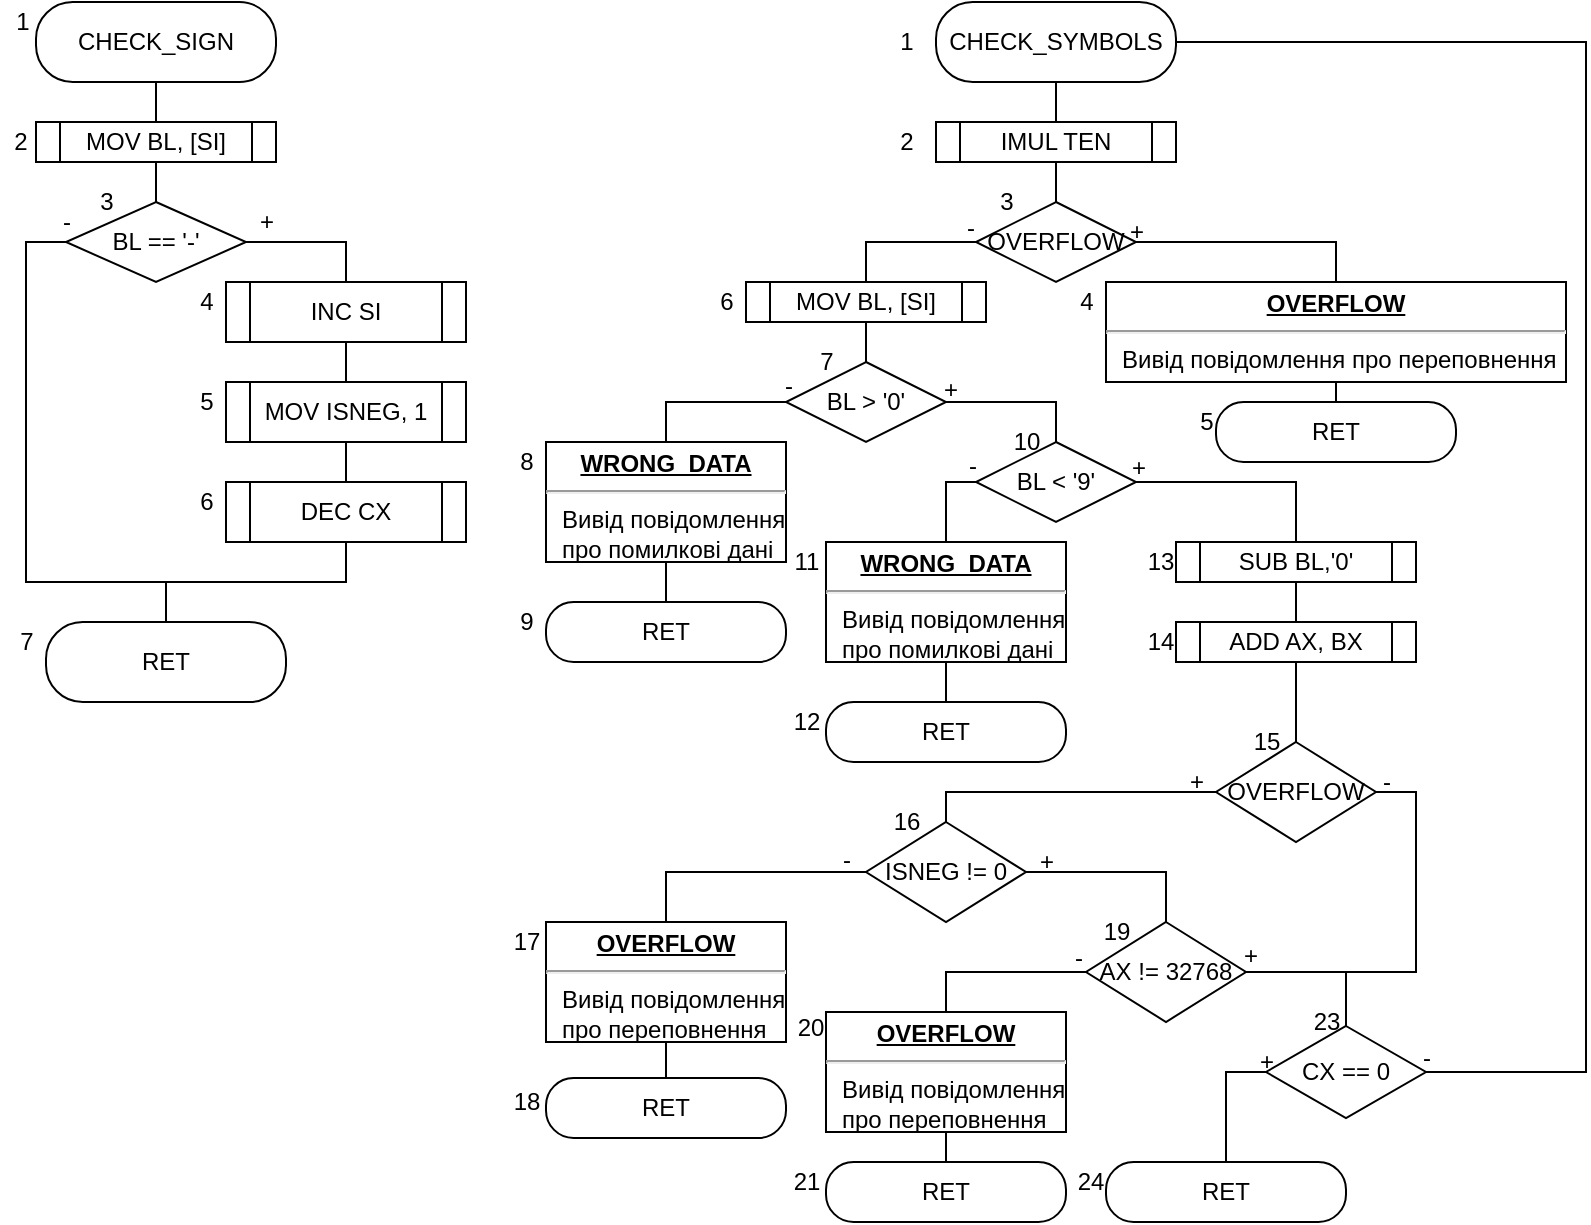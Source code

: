 <mxfile version="16.1.0" type="device"><diagram id="T1x91I59UYpy87twSqkq" name="Page-1"><mxGraphModel dx="1028" dy="726" grid="1" gridSize="10" guides="1" tooltips="1" connect="1" arrows="1" fold="1" page="1" pageScale="1" pageWidth="827" pageHeight="1169" math="0" shadow="0"><root><mxCell id="0"/><mxCell id="1" parent="0"/><mxCell id="Lk1pawAWH_rY6Wb6Fe6q-96" value="" style="edgeStyle=orthogonalEdgeStyle;rounded=0;orthogonalLoop=1;jettySize=auto;html=1;endArrow=none;endFill=0;entryX=0.5;entryY=0;entryDx=0;entryDy=0;" edge="1" parent="1" source="Lk1pawAWH_rY6Wb6Fe6q-2" target="Lk1pawAWH_rY6Wb6Fe6q-3"><mxGeometry relative="1" as="geometry"/></mxCell><mxCell id="Lk1pawAWH_rY6Wb6Fe6q-2" value="CHECK_SIGN" style="rounded=1;whiteSpace=wrap;html=1;arcSize=46;" vertex="1" parent="1"><mxGeometry x="25" y="20" width="120" height="40" as="geometry"/></mxCell><mxCell id="Lk1pawAWH_rY6Wb6Fe6q-97" style="edgeStyle=orthogonalEdgeStyle;rounded=0;orthogonalLoop=1;jettySize=auto;html=1;exitX=0.5;exitY=1;exitDx=0;exitDy=0;entryX=0.5;entryY=0;entryDx=0;entryDy=0;endArrow=none;endFill=0;" edge="1" parent="1" source="Lk1pawAWH_rY6Wb6Fe6q-3" target="Lk1pawAWH_rY6Wb6Fe6q-6"><mxGeometry relative="1" as="geometry"/></mxCell><mxCell id="Lk1pawAWH_rY6Wb6Fe6q-3" value="MOV BL, [SI]" style="shape=process;whiteSpace=wrap;html=1;backgroundOutline=1;" vertex="1" parent="1"><mxGeometry x="25" y="80" width="120" height="20" as="geometry"/></mxCell><mxCell id="Lk1pawAWH_rY6Wb6Fe6q-4" style="edgeStyle=orthogonalEdgeStyle;rounded=0;orthogonalLoop=1;jettySize=auto;html=1;exitX=1;exitY=0.5;exitDx=0;exitDy=0;entryX=0.5;entryY=0;entryDx=0;entryDy=0;endArrow=none;endFill=0;" edge="1" parent="1" source="Lk1pawAWH_rY6Wb6Fe6q-6" target="Lk1pawAWH_rY6Wb6Fe6q-8"><mxGeometry relative="1" as="geometry"/></mxCell><mxCell id="Lk1pawAWH_rY6Wb6Fe6q-5" style="edgeStyle=orthogonalEdgeStyle;rounded=0;orthogonalLoop=1;jettySize=auto;html=1;exitX=0;exitY=0.5;exitDx=0;exitDy=0;endArrow=none;endFill=0;entryX=0.5;entryY=1;entryDx=0;entryDy=0;" edge="1" parent="1" source="Lk1pawAWH_rY6Wb6Fe6q-6" target="Lk1pawAWH_rY6Wb6Fe6q-10"><mxGeometry relative="1" as="geometry"><mxPoint x="210" y="290" as="targetPoint"/><Array as="points"><mxPoint x="20" y="140"/><mxPoint x="20" y="310"/><mxPoint x="180" y="310"/></Array></mxGeometry></mxCell><mxCell id="Lk1pawAWH_rY6Wb6Fe6q-6" value="BL == '-'" style="rhombus;whiteSpace=wrap;html=1;" vertex="1" parent="1"><mxGeometry x="40" y="120" width="90" height="40" as="geometry"/></mxCell><mxCell id="Lk1pawAWH_rY6Wb6Fe6q-7" value="" style="edgeStyle=orthogonalEdgeStyle;rounded=0;orthogonalLoop=1;jettySize=auto;html=1;endArrow=none;endFill=0;" edge="1" parent="1" source="Lk1pawAWH_rY6Wb6Fe6q-8" target="Lk1pawAWH_rY6Wb6Fe6q-10"><mxGeometry relative="1" as="geometry"/></mxCell><mxCell id="Lk1pawAWH_rY6Wb6Fe6q-8" value="INC SI" style="shape=process;whiteSpace=wrap;html=1;backgroundOutline=1;" vertex="1" parent="1"><mxGeometry x="120" y="160" width="120" height="30" as="geometry"/></mxCell><mxCell id="Lk1pawAWH_rY6Wb6Fe6q-9" value="MOV ISNEG, 1" style="shape=process;whiteSpace=wrap;html=1;backgroundOutline=1;" vertex="1" parent="1"><mxGeometry x="120" y="210" width="120" height="30" as="geometry"/></mxCell><mxCell id="Lk1pawAWH_rY6Wb6Fe6q-10" value="DEC CX" style="shape=process;whiteSpace=wrap;html=1;backgroundOutline=1;" vertex="1" parent="1"><mxGeometry x="120" y="260" width="120" height="30" as="geometry"/></mxCell><mxCell id="Lk1pawAWH_rY6Wb6Fe6q-11" style="edgeStyle=orthogonalEdgeStyle;rounded=0;orthogonalLoop=1;jettySize=auto;html=1;exitX=0.5;exitY=0;exitDx=0;exitDy=0;endArrow=none;endFill=0;" edge="1" parent="1" source="Lk1pawAWH_rY6Wb6Fe6q-12"><mxGeometry relative="1" as="geometry"><mxPoint x="85" y="310.0" as="targetPoint"/><Array as="points"><mxPoint x="85" y="310"/><mxPoint x="85" y="310"/></Array></mxGeometry></mxCell><mxCell id="Lk1pawAWH_rY6Wb6Fe6q-12" value="RET" style="rounded=1;whiteSpace=wrap;html=1;arcSize=46;" vertex="1" parent="1"><mxGeometry x="30" y="330" width="120" height="40" as="geometry"/></mxCell><mxCell id="Lk1pawAWH_rY6Wb6Fe6q-13" value="" style="edgeStyle=orthogonalEdgeStyle;rounded=0;orthogonalLoop=1;jettySize=auto;html=1;endArrow=none;endFill=0;" edge="1" parent="1" source="Lk1pawAWH_rY6Wb6Fe6q-14" target="Lk1pawAWH_rY6Wb6Fe6q-17"><mxGeometry relative="1" as="geometry"/></mxCell><mxCell id="Lk1pawAWH_rY6Wb6Fe6q-14" value="CHECK_SYMBOLS" style="rounded=1;whiteSpace=wrap;html=1;arcSize=46;" vertex="1" parent="1"><mxGeometry x="475" y="20" width="120" height="40" as="geometry"/></mxCell><mxCell id="Lk1pawAWH_rY6Wb6Fe6q-15" value="IMUL TEN" style="shape=process;whiteSpace=wrap;html=1;backgroundOutline=1;" vertex="1" parent="1"><mxGeometry x="475" y="80" width="120" height="20" as="geometry"/></mxCell><mxCell id="Lk1pawAWH_rY6Wb6Fe6q-16" style="edgeStyle=orthogonalEdgeStyle;rounded=0;orthogonalLoop=1;jettySize=auto;html=1;exitX=1;exitY=0.5;exitDx=0;exitDy=0;entryX=0.5;entryY=0;entryDx=0;entryDy=0;endArrow=none;endFill=0;" edge="1" parent="1" source="Lk1pawAWH_rY6Wb6Fe6q-17" target="Lk1pawAWH_rY6Wb6Fe6q-20"><mxGeometry relative="1" as="geometry"/></mxCell><mxCell id="Lk1pawAWH_rY6Wb6Fe6q-17" value="OVERFLOW" style="rhombus;whiteSpace=wrap;html=1;" vertex="1" parent="1"><mxGeometry x="495" y="120" width="80" height="40" as="geometry"/></mxCell><mxCell id="Lk1pawAWH_rY6Wb6Fe6q-18" value="+" style="text;html=1;align=center;verticalAlign=middle;resizable=0;points=[];autosize=1;strokeColor=none;fillColor=none;" vertex="1" parent="1"><mxGeometry x="130" y="120" width="20" height="20" as="geometry"/></mxCell><mxCell id="Lk1pawAWH_rY6Wb6Fe6q-19" value="-" style="text;html=1;align=center;verticalAlign=middle;resizable=0;points=[];autosize=1;strokeColor=none;fillColor=none;" vertex="1" parent="1"><mxGeometry x="30" y="120" width="20" height="20" as="geometry"/></mxCell><mxCell id="Lk1pawAWH_rY6Wb6Fe6q-86" style="edgeStyle=orthogonalEdgeStyle;rounded=0;orthogonalLoop=1;jettySize=auto;html=1;exitX=0.5;exitY=1;exitDx=0;exitDy=0;entryX=0.5;entryY=0;entryDx=0;entryDy=0;endArrow=none;endFill=0;" edge="1" parent="1" source="Lk1pawAWH_rY6Wb6Fe6q-20" target="Lk1pawAWH_rY6Wb6Fe6q-41"><mxGeometry relative="1" as="geometry"/></mxCell><mxCell id="Lk1pawAWH_rY6Wb6Fe6q-20" value="&lt;p style=&quot;margin: 0px ; margin-top: 4px ; text-align: center ; text-decoration: underline&quot;&gt;&lt;b&gt;OVERFLOW&lt;/b&gt;&lt;/p&gt;&lt;hr&gt;&lt;p style=&quot;margin: 0px ; margin-left: 8px&quot;&gt;Вивід повідомлення&amp;nbsp;&lt;span&gt;про переповнення&lt;/span&gt;&lt;/p&gt;" style="verticalAlign=top;align=left;overflow=fill;fontSize=12;fontFamily=Helvetica;html=1;" vertex="1" parent="1"><mxGeometry x="560" y="160" width="230" height="50" as="geometry"/></mxCell><mxCell id="Lk1pawAWH_rY6Wb6Fe6q-21" value="+" style="text;html=1;align=center;verticalAlign=middle;resizable=0;points=[];autosize=1;strokeColor=none;fillColor=none;" vertex="1" parent="1"><mxGeometry x="565" y="125" width="20" height="20" as="geometry"/></mxCell><mxCell id="Lk1pawAWH_rY6Wb6Fe6q-22" value="-" style="text;html=1;align=center;verticalAlign=middle;resizable=0;points=[];autosize=1;strokeColor=none;fillColor=none;" vertex="1" parent="1"><mxGeometry x="482" y="123" width="20" height="20" as="geometry"/></mxCell><mxCell id="Lk1pawAWH_rY6Wb6Fe6q-23" style="edgeStyle=orthogonalEdgeStyle;rounded=0;orthogonalLoop=1;jettySize=auto;html=1;exitX=0.5;exitY=0;exitDx=0;exitDy=0;entryX=0;entryY=0.5;entryDx=0;entryDy=0;endArrow=none;endFill=0;" edge="1" parent="1" source="Lk1pawAWH_rY6Wb6Fe6q-25" target="Lk1pawAWH_rY6Wb6Fe6q-17"><mxGeometry relative="1" as="geometry"/></mxCell><mxCell id="Lk1pawAWH_rY6Wb6Fe6q-24" style="edgeStyle=orthogonalEdgeStyle;rounded=0;orthogonalLoop=1;jettySize=auto;html=1;exitX=0.5;exitY=1;exitDx=0;exitDy=0;entryX=0.5;entryY=0;entryDx=0;entryDy=0;endArrow=none;endFill=0;" edge="1" parent="1" source="Lk1pawAWH_rY6Wb6Fe6q-25" target="Lk1pawAWH_rY6Wb6Fe6q-28"><mxGeometry relative="1" as="geometry"/></mxCell><mxCell id="Lk1pawAWH_rY6Wb6Fe6q-25" value="MOV BL, [SI]" style="shape=process;whiteSpace=wrap;html=1;backgroundOutline=1;" vertex="1" parent="1"><mxGeometry x="380" y="160" width="120" height="20" as="geometry"/></mxCell><mxCell id="Lk1pawAWH_rY6Wb6Fe6q-26" style="edgeStyle=orthogonalEdgeStyle;rounded=0;orthogonalLoop=1;jettySize=auto;html=1;exitX=1;exitY=0.5;exitDx=0;exitDy=0;entryX=0.5;entryY=0;entryDx=0;entryDy=0;endArrow=none;endFill=0;" edge="1" parent="1" source="Lk1pawAWH_rY6Wb6Fe6q-28" target="Lk1pawAWH_rY6Wb6Fe6q-30"><mxGeometry relative="1" as="geometry"/></mxCell><mxCell id="Lk1pawAWH_rY6Wb6Fe6q-27" style="edgeStyle=orthogonalEdgeStyle;rounded=0;orthogonalLoop=1;jettySize=auto;html=1;exitX=0;exitY=0.5;exitDx=0;exitDy=0;entryX=0.5;entryY=0;entryDx=0;entryDy=0;endArrow=none;endFill=0;" edge="1" parent="1" source="Lk1pawAWH_rY6Wb6Fe6q-28" target="Lk1pawAWH_rY6Wb6Fe6q-31"><mxGeometry relative="1" as="geometry"/></mxCell><mxCell id="Lk1pawAWH_rY6Wb6Fe6q-28" value="BL &amp;gt; '0'" style="rhombus;whiteSpace=wrap;html=1;" vertex="1" parent="1"><mxGeometry x="400" y="200" width="80" height="40" as="geometry"/></mxCell><mxCell id="Lk1pawAWH_rY6Wb6Fe6q-29" style="edgeStyle=orthogonalEdgeStyle;rounded=0;orthogonalLoop=1;jettySize=auto;html=1;exitX=0;exitY=0.5;exitDx=0;exitDy=0;entryX=0.5;entryY=0;entryDx=0;entryDy=0;endArrow=none;endFill=0;" edge="1" parent="1" source="Lk1pawAWH_rY6Wb6Fe6q-30" target="Lk1pawAWH_rY6Wb6Fe6q-32"><mxGeometry relative="1" as="geometry"><Array as="points"><mxPoint x="480" y="260"/></Array></mxGeometry></mxCell><mxCell id="Lk1pawAWH_rY6Wb6Fe6q-35" style="edgeStyle=orthogonalEdgeStyle;rounded=0;orthogonalLoop=1;jettySize=auto;html=1;exitX=1;exitY=0.5;exitDx=0;exitDy=0;entryX=0.5;entryY=0;entryDx=0;entryDy=0;endArrow=none;endFill=0;" edge="1" parent="1" source="Lk1pawAWH_rY6Wb6Fe6q-30" target="Lk1pawAWH_rY6Wb6Fe6q-33"><mxGeometry relative="1" as="geometry"/></mxCell><mxCell id="Lk1pawAWH_rY6Wb6Fe6q-30" value="BL &amp;lt; '9'" style="rhombus;whiteSpace=wrap;html=1;" vertex="1" parent="1"><mxGeometry x="495" y="240" width="80" height="40" as="geometry"/></mxCell><mxCell id="Lk1pawAWH_rY6Wb6Fe6q-45" style="edgeStyle=orthogonalEdgeStyle;rounded=0;orthogonalLoop=1;jettySize=auto;html=1;exitX=0.5;exitY=1;exitDx=0;exitDy=0;entryX=0.5;entryY=0;entryDx=0;entryDy=0;endArrow=none;endFill=0;" edge="1" parent="1" source="Lk1pawAWH_rY6Wb6Fe6q-31" target="Lk1pawAWH_rY6Wb6Fe6q-43"><mxGeometry relative="1" as="geometry"/></mxCell><mxCell id="Lk1pawAWH_rY6Wb6Fe6q-31" value="&lt;p style=&quot;margin: 0px ; margin-top: 4px ; text-align: center ; text-decoration: underline&quot;&gt;&lt;b&gt;WRONG_DATA&lt;/b&gt;&lt;/p&gt;&lt;hr&gt;&lt;p style=&quot;margin: 0px ; margin-left: 8px&quot;&gt;Вивід повідомлення&lt;/p&gt;&lt;p style=&quot;margin: 0px ; margin-left: 8px&quot;&gt;про помилкові дані&lt;/p&gt;" style="verticalAlign=top;align=left;overflow=fill;fontSize=12;fontFamily=Helvetica;html=1;" vertex="1" parent="1"><mxGeometry x="280" y="240" width="120" height="60" as="geometry"/></mxCell><mxCell id="Lk1pawAWH_rY6Wb6Fe6q-46" style="edgeStyle=orthogonalEdgeStyle;rounded=0;orthogonalLoop=1;jettySize=auto;html=1;exitX=0.5;exitY=1;exitDx=0;exitDy=0;entryX=0.5;entryY=0;entryDx=0;entryDy=0;endArrow=none;endFill=0;" edge="1" parent="1" source="Lk1pawAWH_rY6Wb6Fe6q-32" target="Lk1pawAWH_rY6Wb6Fe6q-44"><mxGeometry relative="1" as="geometry"/></mxCell><mxCell id="Lk1pawAWH_rY6Wb6Fe6q-32" value="&lt;p style=&quot;margin: 0px ; margin-top: 4px ; text-align: center ; text-decoration: underline&quot;&gt;&lt;b&gt;WRONG_DATA&lt;/b&gt;&lt;/p&gt;&lt;hr&gt;&lt;p style=&quot;margin: 0px ; margin-left: 8px&quot;&gt;Вивід повідомлення&lt;/p&gt;&lt;p style=&quot;margin: 0px ; margin-left: 8px&quot;&gt;про помилкові дані&lt;/p&gt;" style="verticalAlign=top;align=left;overflow=fill;fontSize=12;fontFamily=Helvetica;html=1;" vertex="1" parent="1"><mxGeometry x="420" y="290" width="120" height="60" as="geometry"/></mxCell><mxCell id="Lk1pawAWH_rY6Wb6Fe6q-47" style="edgeStyle=orthogonalEdgeStyle;rounded=0;orthogonalLoop=1;jettySize=auto;html=1;exitX=0.5;exitY=1;exitDx=0;exitDy=0;entryX=0.5;entryY=0;entryDx=0;entryDy=0;endArrow=none;endFill=0;" edge="1" parent="1" source="Lk1pawAWH_rY6Wb6Fe6q-33" target="Lk1pawAWH_rY6Wb6Fe6q-34"><mxGeometry relative="1" as="geometry"/></mxCell><mxCell id="Lk1pawAWH_rY6Wb6Fe6q-33" value="SUB BL,'0'" style="shape=process;whiteSpace=wrap;html=1;backgroundOutline=1;" vertex="1" parent="1"><mxGeometry x="595" y="290" width="120" height="20" as="geometry"/></mxCell><mxCell id="Lk1pawAWH_rY6Wb6Fe6q-48" style="edgeStyle=orthogonalEdgeStyle;rounded=0;orthogonalLoop=1;jettySize=auto;html=1;exitX=0.5;exitY=1;exitDx=0;exitDy=0;entryX=0.5;entryY=0;entryDx=0;entryDy=0;endArrow=none;endFill=0;" edge="1" parent="1" source="Lk1pawAWH_rY6Wb6Fe6q-34" target="Lk1pawAWH_rY6Wb6Fe6q-36"><mxGeometry relative="1" as="geometry"/></mxCell><mxCell id="Lk1pawAWH_rY6Wb6Fe6q-34" value="ADD AX, BX" style="shape=process;whiteSpace=wrap;html=1;backgroundOutline=1;" vertex="1" parent="1"><mxGeometry x="595" y="330" width="120" height="20" as="geometry"/></mxCell><mxCell id="Lk1pawAWH_rY6Wb6Fe6q-58" style="edgeStyle=orthogonalEdgeStyle;rounded=0;orthogonalLoop=1;jettySize=auto;html=1;exitX=0;exitY=0.5;exitDx=0;exitDy=0;entryX=0.5;entryY=0;entryDx=0;entryDy=0;endArrow=none;endFill=0;" edge="1" parent="1" source="Lk1pawAWH_rY6Wb6Fe6q-36" target="Lk1pawAWH_rY6Wb6Fe6q-50"><mxGeometry relative="1" as="geometry"><Array as="points"><mxPoint x="480" y="415"/></Array></mxGeometry></mxCell><mxCell id="Lk1pawAWH_rY6Wb6Fe6q-36" value="OVERFLOW" style="rhombus;whiteSpace=wrap;html=1;" vertex="1" parent="1"><mxGeometry x="615" y="390" width="80" height="50" as="geometry"/></mxCell><mxCell id="Lk1pawAWH_rY6Wb6Fe6q-37" value="+" style="text;html=1;align=center;verticalAlign=middle;resizable=0;points=[];autosize=1;strokeColor=none;fillColor=none;" vertex="1" parent="1"><mxGeometry x="472" y="204" width="20" height="20" as="geometry"/></mxCell><mxCell id="Lk1pawAWH_rY6Wb6Fe6q-38" value="-" style="text;html=1;align=center;verticalAlign=middle;resizable=0;points=[];autosize=1;strokeColor=none;fillColor=none;" vertex="1" parent="1"><mxGeometry x="391" y="202" width="20" height="20" as="geometry"/></mxCell><mxCell id="Lk1pawAWH_rY6Wb6Fe6q-39" value="-" style="text;html=1;align=center;verticalAlign=middle;resizable=0;points=[];autosize=1;strokeColor=none;fillColor=none;" vertex="1" parent="1"><mxGeometry x="483" y="242" width="20" height="20" as="geometry"/></mxCell><mxCell id="Lk1pawAWH_rY6Wb6Fe6q-40" value="+" style="text;html=1;align=center;verticalAlign=middle;resizable=0;points=[];autosize=1;strokeColor=none;fillColor=none;" vertex="1" parent="1"><mxGeometry x="566" y="243" width="20" height="20" as="geometry"/></mxCell><mxCell id="Lk1pawAWH_rY6Wb6Fe6q-41" value="RET" style="rounded=1;whiteSpace=wrap;html=1;arcSize=46;" vertex="1" parent="1"><mxGeometry x="615" y="220" width="120" height="30" as="geometry"/></mxCell><mxCell id="Lk1pawAWH_rY6Wb6Fe6q-43" value="RET" style="rounded=1;whiteSpace=wrap;html=1;arcSize=46;" vertex="1" parent="1"><mxGeometry x="280" y="320" width="120" height="30" as="geometry"/></mxCell><mxCell id="Lk1pawAWH_rY6Wb6Fe6q-44" value="RET" style="rounded=1;whiteSpace=wrap;html=1;arcSize=46;" vertex="1" parent="1"><mxGeometry x="420" y="370" width="120" height="30" as="geometry"/></mxCell><mxCell id="Lk1pawAWH_rY6Wb6Fe6q-55" style="edgeStyle=orthogonalEdgeStyle;rounded=0;orthogonalLoop=1;jettySize=auto;html=1;exitX=0;exitY=0.5;exitDx=0;exitDy=0;entryX=0.5;entryY=0;entryDx=0;entryDy=0;endArrow=none;endFill=0;" edge="1" parent="1" source="Lk1pawAWH_rY6Wb6Fe6q-50" target="Lk1pawAWH_rY6Wb6Fe6q-51"><mxGeometry relative="1" as="geometry"/></mxCell><mxCell id="Lk1pawAWH_rY6Wb6Fe6q-62" style="edgeStyle=orthogonalEdgeStyle;rounded=0;orthogonalLoop=1;jettySize=auto;html=1;exitX=1;exitY=0.5;exitDx=0;exitDy=0;entryX=0.5;entryY=0;entryDx=0;entryDy=0;endArrow=none;endFill=0;" edge="1" parent="1" source="Lk1pawAWH_rY6Wb6Fe6q-50" target="Lk1pawAWH_rY6Wb6Fe6q-59"><mxGeometry relative="1" as="geometry"/></mxCell><mxCell id="Lk1pawAWH_rY6Wb6Fe6q-50" value="ISNEG != 0" style="rhombus;whiteSpace=wrap;html=1;" vertex="1" parent="1"><mxGeometry x="440" y="430" width="80" height="50" as="geometry"/></mxCell><mxCell id="Lk1pawAWH_rY6Wb6Fe6q-57" style="edgeStyle=orthogonalEdgeStyle;rounded=0;orthogonalLoop=1;jettySize=auto;html=1;exitX=0.5;exitY=1;exitDx=0;exitDy=0;entryX=0.5;entryY=0;entryDx=0;entryDy=0;endArrow=none;endFill=0;" edge="1" parent="1" source="Lk1pawAWH_rY6Wb6Fe6q-51" target="Lk1pawAWH_rY6Wb6Fe6q-52"><mxGeometry relative="1" as="geometry"/></mxCell><mxCell id="Lk1pawAWH_rY6Wb6Fe6q-51" value="&lt;p style=&quot;margin: 0px ; margin-top: 4px ; text-align: center ; text-decoration: underline&quot;&gt;&lt;b&gt;OVERFLOW&lt;/b&gt;&lt;/p&gt;&lt;hr&gt;&lt;p style=&quot;margin: 0px ; margin-left: 8px&quot;&gt;Вивід повідомлення&lt;/p&gt;&lt;p style=&quot;margin: 0px ; margin-left: 8px&quot;&gt;про переповнення&lt;/p&gt;" style="verticalAlign=top;align=left;overflow=fill;fontSize=12;fontFamily=Helvetica;html=1;" vertex="1" parent="1"><mxGeometry x="280" y="480" width="120" height="60" as="geometry"/></mxCell><mxCell id="Lk1pawAWH_rY6Wb6Fe6q-52" value="RET" style="rounded=1;whiteSpace=wrap;html=1;arcSize=46;" vertex="1" parent="1"><mxGeometry x="280" y="558" width="120" height="30" as="geometry"/></mxCell><mxCell id="Lk1pawAWH_rY6Wb6Fe6q-63" style="edgeStyle=orthogonalEdgeStyle;rounded=0;orthogonalLoop=1;jettySize=auto;html=1;exitX=0;exitY=0.5;exitDx=0;exitDy=0;entryX=0.5;entryY=0;entryDx=0;entryDy=0;endArrow=none;endFill=0;" edge="1" parent="1" source="Lk1pawAWH_rY6Wb6Fe6q-59" target="Lk1pawAWH_rY6Wb6Fe6q-60"><mxGeometry relative="1" as="geometry"/></mxCell><mxCell id="Lk1pawAWH_rY6Wb6Fe6q-59" value="AX != 32768" style="rhombus;whiteSpace=wrap;html=1;" vertex="1" parent="1"><mxGeometry x="550" y="480" width="80" height="50" as="geometry"/></mxCell><mxCell id="Lk1pawAWH_rY6Wb6Fe6q-64" style="edgeStyle=orthogonalEdgeStyle;rounded=0;orthogonalLoop=1;jettySize=auto;html=1;exitX=0.5;exitY=1;exitDx=0;exitDy=0;entryX=0.5;entryY=0;entryDx=0;entryDy=0;endArrow=none;endFill=0;" edge="1" parent="1" source="Lk1pawAWH_rY6Wb6Fe6q-60" target="Lk1pawAWH_rY6Wb6Fe6q-61"><mxGeometry relative="1" as="geometry"/></mxCell><mxCell id="Lk1pawAWH_rY6Wb6Fe6q-60" value="&lt;p style=&quot;margin: 0px ; margin-top: 4px ; text-align: center ; text-decoration: underline&quot;&gt;&lt;b&gt;OVERFLOW&lt;/b&gt;&lt;/p&gt;&lt;hr&gt;&lt;p style=&quot;margin: 0px ; margin-left: 8px&quot;&gt;Вивід повідомлення&lt;/p&gt;&lt;p style=&quot;margin: 0px ; margin-left: 8px&quot;&gt;про переповнення&lt;/p&gt;" style="verticalAlign=top;align=left;overflow=fill;fontSize=12;fontFamily=Helvetica;html=1;" vertex="1" parent="1"><mxGeometry x="420" y="525" width="120" height="60" as="geometry"/></mxCell><mxCell id="Lk1pawAWH_rY6Wb6Fe6q-61" value="RET" style="rounded=1;whiteSpace=wrap;html=1;arcSize=46;" vertex="1" parent="1"><mxGeometry x="420" y="600" width="120" height="30" as="geometry"/></mxCell><mxCell id="Lk1pawAWH_rY6Wb6Fe6q-69" value="-" style="text;html=1;align=center;verticalAlign=middle;resizable=0;points=[];autosize=1;strokeColor=none;fillColor=none;" vertex="1" parent="1"><mxGeometry x="420" y="439" width="20" height="20" as="geometry"/></mxCell><mxCell id="Lk1pawAWH_rY6Wb6Fe6q-77" style="edgeStyle=orthogonalEdgeStyle;rounded=0;orthogonalLoop=1;jettySize=auto;html=1;exitX=1;exitY=0.5;exitDx=0;exitDy=0;entryX=1;entryY=0.5;entryDx=0;entryDy=0;endArrow=none;endFill=0;" edge="1" parent="1" source="Lk1pawAWH_rY6Wb6Fe6q-71" target="Lk1pawAWH_rY6Wb6Fe6q-14"><mxGeometry relative="1" as="geometry"><Array as="points"><mxPoint x="800" y="555"/><mxPoint x="800" y="40"/></Array></mxGeometry></mxCell><mxCell id="Lk1pawAWH_rY6Wb6Fe6q-80" style="edgeStyle=orthogonalEdgeStyle;rounded=0;orthogonalLoop=1;jettySize=auto;html=1;exitX=1;exitY=0.5;exitDx=0;exitDy=0;entryX=1;entryY=0.5;entryDx=0;entryDy=0;endArrow=none;endFill=0;" edge="1" parent="1" source="Lk1pawAWH_rY6Wb6Fe6q-36" target="Lk1pawAWH_rY6Wb6Fe6q-59"><mxGeometry relative="1" as="geometry"/></mxCell><mxCell id="Lk1pawAWH_rY6Wb6Fe6q-81" style="edgeStyle=orthogonalEdgeStyle;rounded=0;orthogonalLoop=1;jettySize=auto;html=1;exitX=0;exitY=0.5;exitDx=0;exitDy=0;entryX=0.5;entryY=0;entryDx=0;entryDy=0;endArrow=none;endFill=0;" edge="1" parent="1" source="Lk1pawAWH_rY6Wb6Fe6q-71" target="Lk1pawAWH_rY6Wb6Fe6q-73"><mxGeometry relative="1" as="geometry"/></mxCell><mxCell id="Lk1pawAWH_rY6Wb6Fe6q-85" style="edgeStyle=orthogonalEdgeStyle;rounded=0;orthogonalLoop=1;jettySize=auto;html=1;exitX=0.5;exitY=0;exitDx=0;exitDy=0;endArrow=none;endFill=0;" edge="1" parent="1"><mxGeometry relative="1" as="geometry"><mxPoint x="680" y="505" as="targetPoint"/><mxPoint x="680" y="537" as="sourcePoint"/></mxGeometry></mxCell><mxCell id="Lk1pawAWH_rY6Wb6Fe6q-71" value="CX == 0" style="rhombus;whiteSpace=wrap;html=1;" vertex="1" parent="1"><mxGeometry x="640" y="532" width="80" height="46" as="geometry"/></mxCell><mxCell id="Lk1pawAWH_rY6Wb6Fe6q-73" value="RET" style="rounded=1;whiteSpace=wrap;html=1;arcSize=46;" vertex="1" parent="1"><mxGeometry x="560" y="600" width="120" height="30" as="geometry"/></mxCell><mxCell id="Lk1pawAWH_rY6Wb6Fe6q-76" value="+" style="text;html=1;align=center;verticalAlign=middle;resizable=0;points=[];autosize=1;strokeColor=none;fillColor=none;" vertex="1" parent="1"><mxGeometry x="595" y="400" width="20" height="20" as="geometry"/></mxCell><mxCell id="Lk1pawAWH_rY6Wb6Fe6q-78" value="+" style="text;html=1;align=center;verticalAlign=middle;resizable=0;points=[];autosize=1;strokeColor=none;fillColor=none;" vertex="1" parent="1"><mxGeometry x="520" y="440" width="20" height="20" as="geometry"/></mxCell><mxCell id="Lk1pawAWH_rY6Wb6Fe6q-79" value="-" style="text;html=1;align=center;verticalAlign=middle;resizable=0;points=[];autosize=1;strokeColor=none;fillColor=none;" vertex="1" parent="1"><mxGeometry x="536" y="488" width="20" height="20" as="geometry"/></mxCell><mxCell id="Lk1pawAWH_rY6Wb6Fe6q-82" value="+" style="text;html=1;align=center;verticalAlign=middle;resizable=0;points=[];autosize=1;strokeColor=none;fillColor=none;" vertex="1" parent="1"><mxGeometry x="630" y="540" width="20" height="20" as="geometry"/></mxCell><mxCell id="Lk1pawAWH_rY6Wb6Fe6q-83" value="+" style="text;html=1;align=center;verticalAlign=middle;resizable=0;points=[];autosize=1;strokeColor=none;fillColor=none;" vertex="1" parent="1"><mxGeometry x="622" y="487" width="20" height="20" as="geometry"/></mxCell><mxCell id="Lk1pawAWH_rY6Wb6Fe6q-87" value="-" style="text;html=1;align=center;verticalAlign=middle;resizable=0;points=[];autosize=1;strokeColor=none;fillColor=none;" vertex="1" parent="1"><mxGeometry x="690" y="400" width="20" height="20" as="geometry"/></mxCell><mxCell id="Lk1pawAWH_rY6Wb6Fe6q-88" value="-" style="text;html=1;align=center;verticalAlign=middle;resizable=0;points=[];autosize=1;strokeColor=none;fillColor=none;" vertex="1" parent="1"><mxGeometry x="710" y="538" width="20" height="20" as="geometry"/></mxCell><mxCell id="Lk1pawAWH_rY6Wb6Fe6q-89" value="1" style="text;html=1;align=center;verticalAlign=middle;resizable=0;points=[];autosize=1;strokeColor=none;fillColor=none;" vertex="1" parent="1"><mxGeometry x="8" y="20" width="20" height="20" as="geometry"/></mxCell><mxCell id="Lk1pawAWH_rY6Wb6Fe6q-90" value="2" style="text;html=1;align=center;verticalAlign=middle;resizable=0;points=[];autosize=1;strokeColor=none;fillColor=none;" vertex="1" parent="1"><mxGeometry x="7" y="80" width="20" height="20" as="geometry"/></mxCell><mxCell id="Lk1pawAWH_rY6Wb6Fe6q-91" value="3" style="text;html=1;align=center;verticalAlign=middle;resizable=0;points=[];autosize=1;strokeColor=none;fillColor=none;" vertex="1" parent="1"><mxGeometry x="50" y="110" width="20" height="20" as="geometry"/></mxCell><mxCell id="Lk1pawAWH_rY6Wb6Fe6q-92" value="4" style="text;html=1;align=center;verticalAlign=middle;resizable=0;points=[];autosize=1;strokeColor=none;fillColor=none;" vertex="1" parent="1"><mxGeometry x="100" y="160" width="20" height="20" as="geometry"/></mxCell><mxCell id="Lk1pawAWH_rY6Wb6Fe6q-93" value="5" style="text;html=1;align=center;verticalAlign=middle;resizable=0;points=[];autosize=1;strokeColor=none;fillColor=none;" vertex="1" parent="1"><mxGeometry x="100" y="210" width="20" height="20" as="geometry"/></mxCell><mxCell id="Lk1pawAWH_rY6Wb6Fe6q-94" value="6" style="text;html=1;align=center;verticalAlign=middle;resizable=0;points=[];autosize=1;strokeColor=none;fillColor=none;" vertex="1" parent="1"><mxGeometry x="100" y="260" width="20" height="20" as="geometry"/></mxCell><mxCell id="Lk1pawAWH_rY6Wb6Fe6q-95" value="7" style="text;html=1;align=center;verticalAlign=middle;resizable=0;points=[];autosize=1;strokeColor=none;fillColor=none;" vertex="1" parent="1"><mxGeometry x="10" y="330" width="20" height="20" as="geometry"/></mxCell><mxCell id="Lk1pawAWH_rY6Wb6Fe6q-98" value="1" style="text;html=1;align=center;verticalAlign=middle;resizable=0;points=[];autosize=1;strokeColor=none;fillColor=none;" vertex="1" parent="1"><mxGeometry x="450" y="30" width="20" height="20" as="geometry"/></mxCell><mxCell id="Lk1pawAWH_rY6Wb6Fe6q-99" value="2" style="text;html=1;align=center;verticalAlign=middle;resizable=0;points=[];autosize=1;strokeColor=none;fillColor=none;" vertex="1" parent="1"><mxGeometry x="450" y="80" width="20" height="20" as="geometry"/></mxCell><mxCell id="Lk1pawAWH_rY6Wb6Fe6q-100" value="3" style="text;html=1;align=center;verticalAlign=middle;resizable=0;points=[];autosize=1;strokeColor=none;fillColor=none;" vertex="1" parent="1"><mxGeometry x="500" y="110" width="20" height="20" as="geometry"/></mxCell><mxCell id="Lk1pawAWH_rY6Wb6Fe6q-101" value="4" style="text;html=1;align=center;verticalAlign=middle;resizable=0;points=[];autosize=1;strokeColor=none;fillColor=none;" vertex="1" parent="1"><mxGeometry x="540" y="160" width="20" height="20" as="geometry"/></mxCell><mxCell id="Lk1pawAWH_rY6Wb6Fe6q-102" value="5" style="text;html=1;align=center;verticalAlign=middle;resizable=0;points=[];autosize=1;strokeColor=none;fillColor=none;" vertex="1" parent="1"><mxGeometry x="600" y="220" width="20" height="20" as="geometry"/></mxCell><mxCell id="Lk1pawAWH_rY6Wb6Fe6q-103" value="6" style="text;html=1;align=center;verticalAlign=middle;resizable=0;points=[];autosize=1;strokeColor=none;fillColor=none;" vertex="1" parent="1"><mxGeometry x="360" y="160" width="20" height="20" as="geometry"/></mxCell><mxCell id="Lk1pawAWH_rY6Wb6Fe6q-104" value="7" style="text;html=1;align=center;verticalAlign=middle;resizable=0;points=[];autosize=1;strokeColor=none;fillColor=none;" vertex="1" parent="1"><mxGeometry x="410" y="190" width="20" height="20" as="geometry"/></mxCell><mxCell id="Lk1pawAWH_rY6Wb6Fe6q-105" value="8" style="text;html=1;align=center;verticalAlign=middle;resizable=0;points=[];autosize=1;strokeColor=none;fillColor=none;" vertex="1" parent="1"><mxGeometry x="260" y="240" width="20" height="20" as="geometry"/></mxCell><mxCell id="Lk1pawAWH_rY6Wb6Fe6q-106" value="9" style="text;html=1;align=center;verticalAlign=middle;resizable=0;points=[];autosize=1;strokeColor=none;fillColor=none;" vertex="1" parent="1"><mxGeometry x="260" y="320" width="20" height="20" as="geometry"/></mxCell><mxCell id="Lk1pawAWH_rY6Wb6Fe6q-107" value="10" style="text;html=1;align=center;verticalAlign=middle;resizable=0;points=[];autosize=1;strokeColor=none;fillColor=none;" vertex="1" parent="1"><mxGeometry x="505" y="230" width="30" height="20" as="geometry"/></mxCell><mxCell id="Lk1pawAWH_rY6Wb6Fe6q-108" value="11" style="text;html=1;align=center;verticalAlign=middle;resizable=0;points=[];autosize=1;strokeColor=none;fillColor=none;" vertex="1" parent="1"><mxGeometry x="395" y="290" width="30" height="20" as="geometry"/></mxCell><mxCell id="Lk1pawAWH_rY6Wb6Fe6q-109" value="12" style="text;html=1;align=center;verticalAlign=middle;resizable=0;points=[];autosize=1;strokeColor=none;fillColor=none;" vertex="1" parent="1"><mxGeometry x="395" y="370" width="30" height="20" as="geometry"/></mxCell><mxCell id="Lk1pawAWH_rY6Wb6Fe6q-110" value="13" style="text;html=1;align=center;verticalAlign=middle;resizable=0;points=[];autosize=1;strokeColor=none;fillColor=none;" vertex="1" parent="1"><mxGeometry x="572" y="290" width="30" height="20" as="geometry"/></mxCell><mxCell id="Lk1pawAWH_rY6Wb6Fe6q-111" value="14" style="text;html=1;align=center;verticalAlign=middle;resizable=0;points=[];autosize=1;strokeColor=none;fillColor=none;" vertex="1" parent="1"><mxGeometry x="572" y="330" width="30" height="20" as="geometry"/></mxCell><mxCell id="Lk1pawAWH_rY6Wb6Fe6q-112" value="15" style="text;html=1;align=center;verticalAlign=middle;resizable=0;points=[];autosize=1;strokeColor=none;fillColor=none;" vertex="1" parent="1"><mxGeometry x="625" y="380" width="30" height="20" as="geometry"/></mxCell><mxCell id="Lk1pawAWH_rY6Wb6Fe6q-113" value="16" style="text;html=1;align=center;verticalAlign=middle;resizable=0;points=[];autosize=1;strokeColor=none;fillColor=none;" vertex="1" parent="1"><mxGeometry x="445" y="420" width="30" height="20" as="geometry"/></mxCell><mxCell id="Lk1pawAWH_rY6Wb6Fe6q-114" value="17" style="text;html=1;align=center;verticalAlign=middle;resizable=0;points=[];autosize=1;strokeColor=none;fillColor=none;" vertex="1" parent="1"><mxGeometry x="255" y="480" width="30" height="20" as="geometry"/></mxCell><mxCell id="Lk1pawAWH_rY6Wb6Fe6q-115" value="18" style="text;html=1;align=center;verticalAlign=middle;resizable=0;points=[];autosize=1;strokeColor=none;fillColor=none;" vertex="1" parent="1"><mxGeometry x="255" y="560" width="30" height="20" as="geometry"/></mxCell><mxCell id="Lk1pawAWH_rY6Wb6Fe6q-116" value="19" style="text;html=1;align=center;verticalAlign=middle;resizable=0;points=[];autosize=1;strokeColor=none;fillColor=none;" vertex="1" parent="1"><mxGeometry x="550" y="475" width="30" height="20" as="geometry"/></mxCell><mxCell id="Lk1pawAWH_rY6Wb6Fe6q-117" value="20" style="text;html=1;align=center;verticalAlign=middle;resizable=0;points=[];autosize=1;strokeColor=none;fillColor=none;" vertex="1" parent="1"><mxGeometry x="397" y="523" width="30" height="20" as="geometry"/></mxCell><mxCell id="Lk1pawAWH_rY6Wb6Fe6q-118" value="21" style="text;html=1;align=center;verticalAlign=middle;resizable=0;points=[];autosize=1;strokeColor=none;fillColor=none;" vertex="1" parent="1"><mxGeometry x="395" y="600" width="30" height="20" as="geometry"/></mxCell><mxCell id="Lk1pawAWH_rY6Wb6Fe6q-119" value="23" style="text;html=1;align=center;verticalAlign=middle;resizable=0;points=[];autosize=1;strokeColor=none;fillColor=none;" vertex="1" parent="1"><mxGeometry x="655" y="520" width="30" height="20" as="geometry"/></mxCell><mxCell id="Lk1pawAWH_rY6Wb6Fe6q-120" value="24" style="text;html=1;align=center;verticalAlign=middle;resizable=0;points=[];autosize=1;strokeColor=none;fillColor=none;" vertex="1" parent="1"><mxGeometry x="537" y="600" width="30" height="20" as="geometry"/></mxCell></root></mxGraphModel></diagram></mxfile>